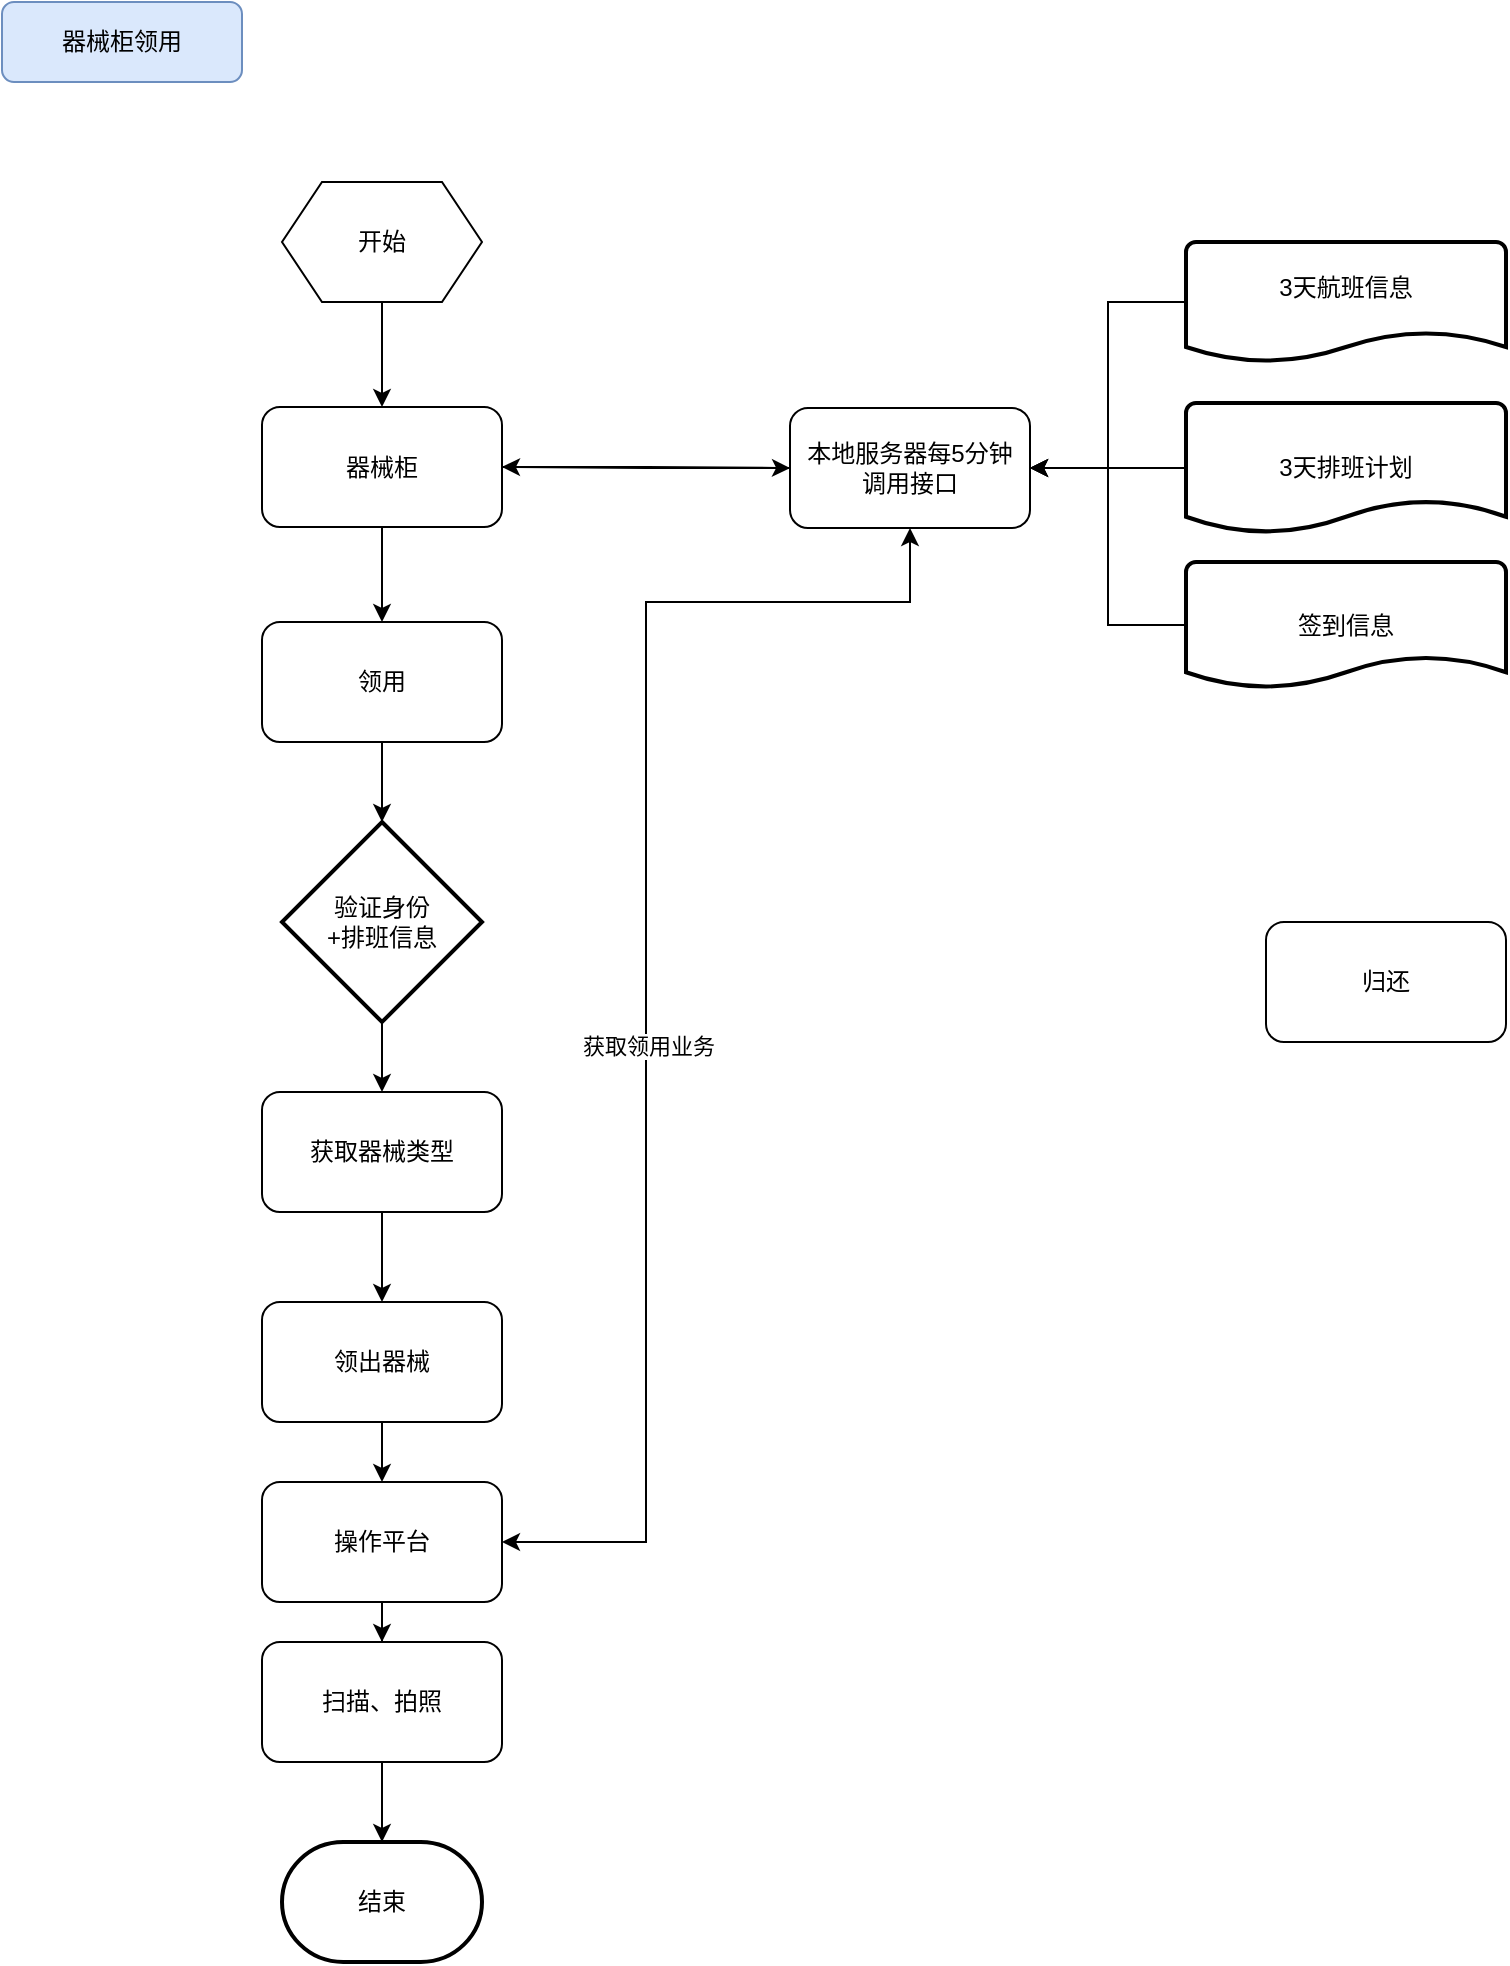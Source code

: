 <mxfile version="22.0.4" type="github">
  <diagram name="第 1 页" id="SkHKClR9cK3O8PpVPhYR">
    <mxGraphModel dx="1195" dy="632" grid="1" gridSize="10" guides="1" tooltips="1" connect="1" arrows="1" fold="1" page="1" pageScale="1" pageWidth="827" pageHeight="1169" math="0" shadow="0">
      <root>
        <mxCell id="0" />
        <mxCell id="1" parent="0" />
        <mxCell id="jl1IXmYqZeM7pOf_BYv7-1" value="器械柜领用" style="rounded=1;whiteSpace=wrap;html=1;fontSize=12;glass=0;strokeWidth=1;shadow=0;fillColor=#dae8fc;strokeColor=#6c8ebf;" vertex="1" parent="1">
          <mxGeometry x="50" y="40" width="120" height="40" as="geometry" />
        </mxCell>
        <mxCell id="jl1IXmYqZeM7pOf_BYv7-8" value="" style="edgeStyle=orthogonalEdgeStyle;rounded=0;orthogonalLoop=1;jettySize=auto;html=1;" edge="1" parent="1" source="jl1IXmYqZeM7pOf_BYv7-2" target="jl1IXmYqZeM7pOf_BYv7-3">
          <mxGeometry relative="1" as="geometry" />
        </mxCell>
        <mxCell id="jl1IXmYqZeM7pOf_BYv7-2" value="开始" style="shape=hexagon;perimeter=hexagonPerimeter2;whiteSpace=wrap;html=1;fixedSize=1;" vertex="1" parent="1">
          <mxGeometry x="190" y="130" width="100" height="60" as="geometry" />
        </mxCell>
        <mxCell id="jl1IXmYqZeM7pOf_BYv7-15" style="edgeStyle=orthogonalEdgeStyle;rounded=0;orthogonalLoop=1;jettySize=auto;html=1;entryX=0;entryY=0.5;entryDx=0;entryDy=0;" edge="1" parent="1" source="jl1IXmYqZeM7pOf_BYv7-3" target="jl1IXmYqZeM7pOf_BYv7-4">
          <mxGeometry relative="1" as="geometry" />
        </mxCell>
        <mxCell id="jl1IXmYqZeM7pOf_BYv7-19" style="edgeStyle=orthogonalEdgeStyle;rounded=0;orthogonalLoop=1;jettySize=auto;html=1;entryX=0.5;entryY=0;entryDx=0;entryDy=0;" edge="1" parent="1" source="jl1IXmYqZeM7pOf_BYv7-3" target="jl1IXmYqZeM7pOf_BYv7-17">
          <mxGeometry relative="1" as="geometry" />
        </mxCell>
        <mxCell id="jl1IXmYqZeM7pOf_BYv7-3" value="器械柜" style="rounded=1;whiteSpace=wrap;html=1;" vertex="1" parent="1">
          <mxGeometry x="180" y="242.5" width="120" height="60" as="geometry" />
        </mxCell>
        <mxCell id="jl1IXmYqZeM7pOf_BYv7-9" style="edgeStyle=orthogonalEdgeStyle;rounded=0;orthogonalLoop=1;jettySize=auto;html=1;entryX=1;entryY=0.5;entryDx=0;entryDy=0;" edge="1" parent="1" source="jl1IXmYqZeM7pOf_BYv7-4" target="jl1IXmYqZeM7pOf_BYv7-3">
          <mxGeometry relative="1" as="geometry" />
        </mxCell>
        <mxCell id="jl1IXmYqZeM7pOf_BYv7-31" style="edgeStyle=orthogonalEdgeStyle;rounded=0;orthogonalLoop=1;jettySize=auto;html=1;entryX=1;entryY=0.5;entryDx=0;entryDy=0;startArrow=classic;startFill=1;" edge="1" parent="1" source="jl1IXmYqZeM7pOf_BYv7-4" target="jl1IXmYqZeM7pOf_BYv7-28">
          <mxGeometry relative="1" as="geometry">
            <mxPoint x="320" y="810" as="targetPoint" />
            <Array as="points">
              <mxPoint x="504" y="340" />
              <mxPoint x="372" y="340" />
              <mxPoint x="372" y="810" />
            </Array>
          </mxGeometry>
        </mxCell>
        <mxCell id="jl1IXmYqZeM7pOf_BYv7-32" value="获取领用业务" style="edgeLabel;html=1;align=center;verticalAlign=middle;resizable=0;points=[];" vertex="1" connectable="0" parent="jl1IXmYqZeM7pOf_BYv7-31">
          <mxGeometry x="0.1" y="1" relative="1" as="geometry">
            <mxPoint as="offset" />
          </mxGeometry>
        </mxCell>
        <mxCell id="jl1IXmYqZeM7pOf_BYv7-4" value="本地服务器每5分钟&lt;br&gt;调用接口" style="rounded=1;whiteSpace=wrap;html=1;" vertex="1" parent="1">
          <mxGeometry x="444" y="243" width="120" height="60" as="geometry" />
        </mxCell>
        <mxCell id="jl1IXmYqZeM7pOf_BYv7-10" style="edgeStyle=orthogonalEdgeStyle;rounded=0;orthogonalLoop=1;jettySize=auto;html=1;entryX=1;entryY=0.5;entryDx=0;entryDy=0;" edge="1" parent="1" source="jl1IXmYqZeM7pOf_BYv7-5" target="jl1IXmYqZeM7pOf_BYv7-4">
          <mxGeometry relative="1" as="geometry" />
        </mxCell>
        <mxCell id="jl1IXmYqZeM7pOf_BYv7-5" value="3天航班信息&#xa;" style="strokeWidth=2;shape=mxgraph.flowchart.document2;size=0.25;align=center;whiteSpace=wrap;labelBackgroundColor=none;labelBorderColor=none;verticalAlign=middle;" vertex="1" parent="1">
          <mxGeometry x="642" y="160" width="160" height="60" as="geometry" />
        </mxCell>
        <mxCell id="jl1IXmYqZeM7pOf_BYv7-11" style="edgeStyle=orthogonalEdgeStyle;rounded=0;orthogonalLoop=1;jettySize=auto;html=1;entryX=1;entryY=0.5;entryDx=0;entryDy=0;" edge="1" parent="1" source="jl1IXmYqZeM7pOf_BYv7-6" target="jl1IXmYqZeM7pOf_BYv7-4">
          <mxGeometry relative="1" as="geometry" />
        </mxCell>
        <mxCell id="jl1IXmYqZeM7pOf_BYv7-6" value="3天排班计划" style="strokeWidth=2;html=1;shape=mxgraph.flowchart.document2;whiteSpace=wrap;size=0.25;verticalAlign=middle;align=center;" vertex="1" parent="1">
          <mxGeometry x="642" y="240.5" width="160" height="65" as="geometry" />
        </mxCell>
        <mxCell id="jl1IXmYqZeM7pOf_BYv7-12" style="edgeStyle=orthogonalEdgeStyle;rounded=0;orthogonalLoop=1;jettySize=auto;html=1;entryX=1;entryY=0.5;entryDx=0;entryDy=0;" edge="1" parent="1" source="jl1IXmYqZeM7pOf_BYv7-7" target="jl1IXmYqZeM7pOf_BYv7-4">
          <mxGeometry relative="1" as="geometry" />
        </mxCell>
        <mxCell id="jl1IXmYqZeM7pOf_BYv7-7" value="签到信息" style="strokeWidth=2;html=1;shape=mxgraph.flowchart.document2;whiteSpace=wrap;size=0.25;verticalAlign=middle;align=center;" vertex="1" parent="1">
          <mxGeometry x="642" y="320" width="160" height="63" as="geometry" />
        </mxCell>
        <mxCell id="jl1IXmYqZeM7pOf_BYv7-22" style="edgeStyle=orthogonalEdgeStyle;rounded=0;orthogonalLoop=1;jettySize=auto;html=1;entryX=0.5;entryY=0;entryDx=0;entryDy=0;" edge="1" parent="1" source="jl1IXmYqZeM7pOf_BYv7-13" target="jl1IXmYqZeM7pOf_BYv7-21">
          <mxGeometry relative="1" as="geometry" />
        </mxCell>
        <mxCell id="jl1IXmYqZeM7pOf_BYv7-13" value="验证身份&lt;br&gt;+排班信息" style="strokeWidth=2;html=1;shape=mxgraph.flowchart.decision;whiteSpace=wrap;" vertex="1" parent="1">
          <mxGeometry x="190" y="450" width="100" height="100" as="geometry" />
        </mxCell>
        <mxCell id="jl1IXmYqZeM7pOf_BYv7-16" value="结束" style="strokeWidth=2;html=1;shape=mxgraph.flowchart.terminator;whiteSpace=wrap;" vertex="1" parent="1">
          <mxGeometry x="190" y="960" width="100" height="60" as="geometry" />
        </mxCell>
        <mxCell id="jl1IXmYqZeM7pOf_BYv7-20" style="edgeStyle=orthogonalEdgeStyle;rounded=0;orthogonalLoop=1;jettySize=auto;html=1;" edge="1" parent="1" source="jl1IXmYqZeM7pOf_BYv7-17" target="jl1IXmYqZeM7pOf_BYv7-13">
          <mxGeometry relative="1" as="geometry" />
        </mxCell>
        <mxCell id="jl1IXmYqZeM7pOf_BYv7-17" value="领用" style="rounded=1;whiteSpace=wrap;html=1;" vertex="1" parent="1">
          <mxGeometry x="180" y="350" width="120" height="60" as="geometry" />
        </mxCell>
        <mxCell id="jl1IXmYqZeM7pOf_BYv7-18" value="归还" style="rounded=1;whiteSpace=wrap;html=1;" vertex="1" parent="1">
          <mxGeometry x="682" y="500" width="120" height="60" as="geometry" />
        </mxCell>
        <mxCell id="jl1IXmYqZeM7pOf_BYv7-25" style="edgeStyle=orthogonalEdgeStyle;rounded=0;orthogonalLoop=1;jettySize=auto;html=1;entryX=0.5;entryY=0;entryDx=0;entryDy=0;" edge="1" parent="1" source="jl1IXmYqZeM7pOf_BYv7-21" target="jl1IXmYqZeM7pOf_BYv7-23">
          <mxGeometry relative="1" as="geometry" />
        </mxCell>
        <mxCell id="jl1IXmYqZeM7pOf_BYv7-21" value="获取器械类型" style="rounded=1;whiteSpace=wrap;html=1;" vertex="1" parent="1">
          <mxGeometry x="180" y="585" width="120" height="60" as="geometry" />
        </mxCell>
        <mxCell id="jl1IXmYqZeM7pOf_BYv7-29" style="edgeStyle=orthogonalEdgeStyle;rounded=0;orthogonalLoop=1;jettySize=auto;html=1;entryX=0.5;entryY=0;entryDx=0;entryDy=0;" edge="1" parent="1" source="jl1IXmYqZeM7pOf_BYv7-23" target="jl1IXmYqZeM7pOf_BYv7-28">
          <mxGeometry relative="1" as="geometry" />
        </mxCell>
        <mxCell id="jl1IXmYqZeM7pOf_BYv7-23" value="领出器械" style="rounded=1;whiteSpace=wrap;html=1;" vertex="1" parent="1">
          <mxGeometry x="180" y="690" width="120" height="60" as="geometry" />
        </mxCell>
        <mxCell id="jl1IXmYqZeM7pOf_BYv7-24" value="扫描、拍照" style="rounded=1;whiteSpace=wrap;html=1;" vertex="1" parent="1">
          <mxGeometry x="180" y="860" width="120" height="60" as="geometry" />
        </mxCell>
        <mxCell id="jl1IXmYqZeM7pOf_BYv7-27" style="edgeStyle=orthogonalEdgeStyle;rounded=0;orthogonalLoop=1;jettySize=auto;html=1;entryX=0.5;entryY=0;entryDx=0;entryDy=0;entryPerimeter=0;" edge="1" parent="1" source="jl1IXmYqZeM7pOf_BYv7-24" target="jl1IXmYqZeM7pOf_BYv7-16">
          <mxGeometry relative="1" as="geometry" />
        </mxCell>
        <mxCell id="jl1IXmYqZeM7pOf_BYv7-30" style="edgeStyle=orthogonalEdgeStyle;rounded=0;orthogonalLoop=1;jettySize=auto;html=1;entryX=0.5;entryY=0;entryDx=0;entryDy=0;" edge="1" parent="1" source="jl1IXmYqZeM7pOf_BYv7-28" target="jl1IXmYqZeM7pOf_BYv7-24">
          <mxGeometry relative="1" as="geometry" />
        </mxCell>
        <mxCell id="jl1IXmYqZeM7pOf_BYv7-28" value="操作平台" style="rounded=1;whiteSpace=wrap;html=1;" vertex="1" parent="1">
          <mxGeometry x="180" y="780" width="120" height="60" as="geometry" />
        </mxCell>
      </root>
    </mxGraphModel>
  </diagram>
</mxfile>
